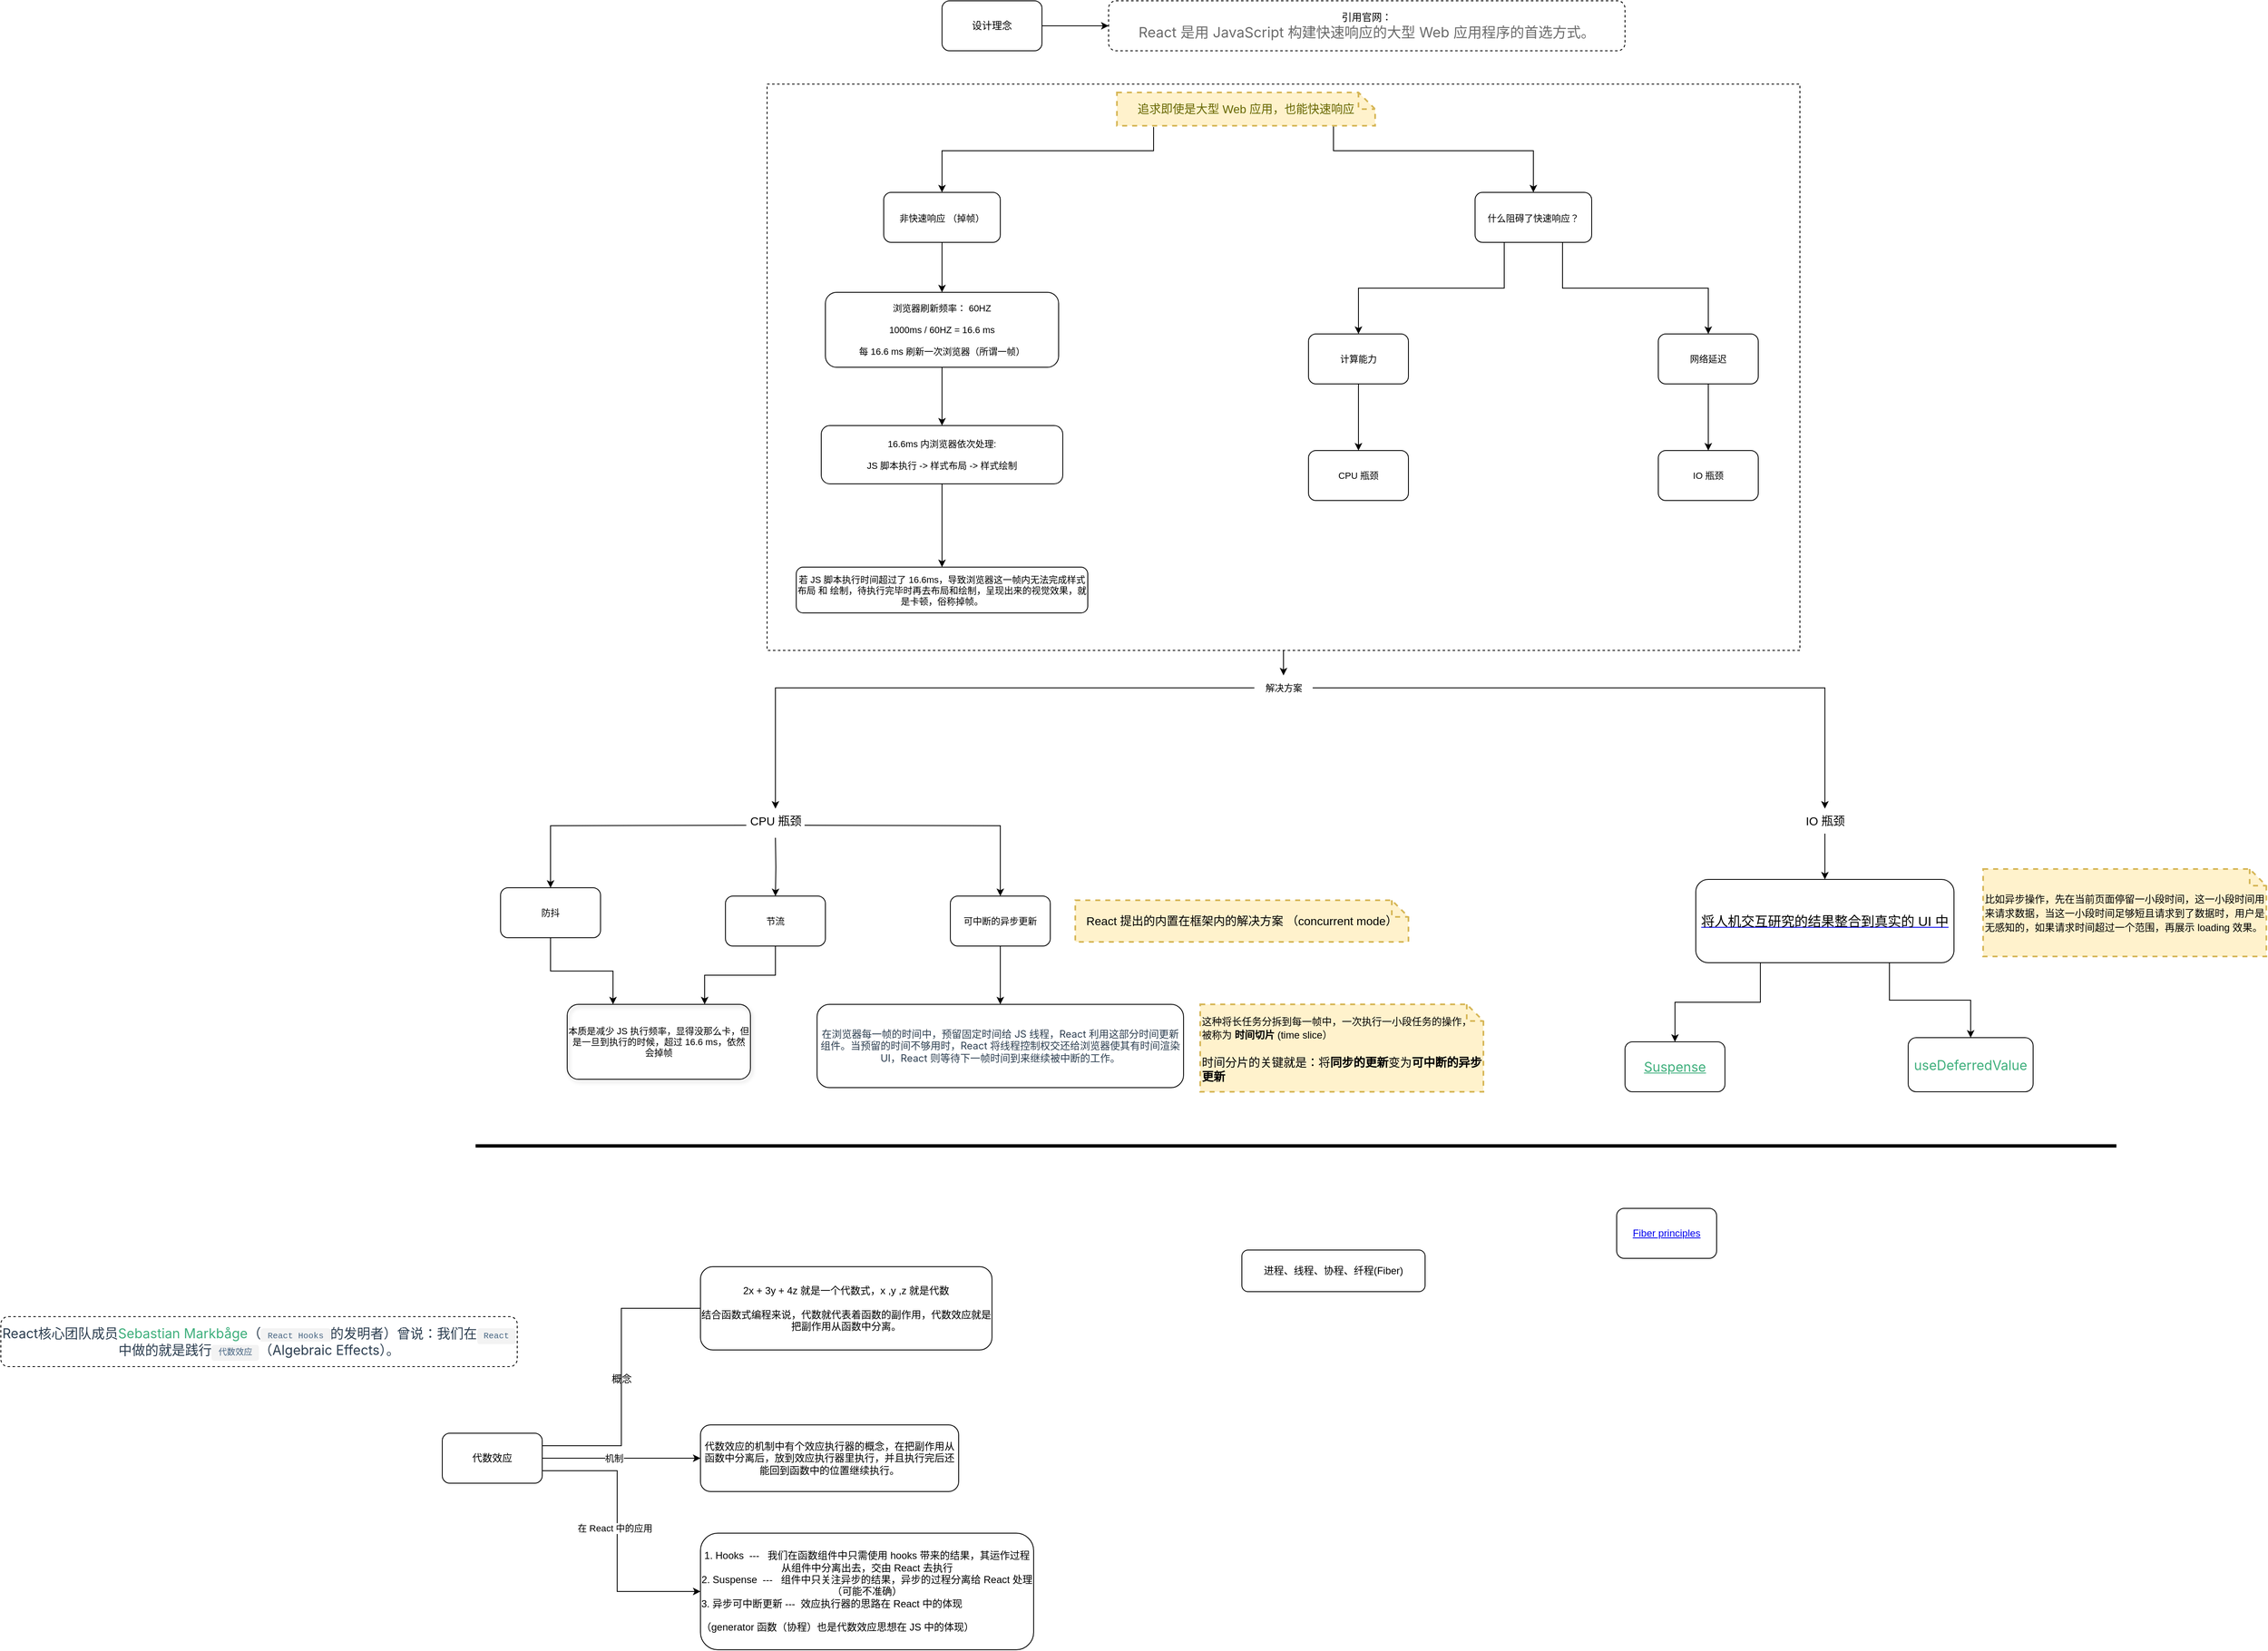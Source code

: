 <mxfile version="20.3.0" type="github">
  <diagram id="8VcVCVTn3-Plq7ZN7-Ow" name="第 1 页">
    <mxGraphModel dx="3716" dy="1114" grid="1" gridSize="10" guides="1" tooltips="1" connect="1" arrows="1" fold="1" page="1" pageScale="1" pageWidth="827" pageHeight="1169" background="none" math="0" shadow="0">
      <root>
        <mxCell id="0" />
        <mxCell id="1" parent="0" />
        <mxCell id="SZFpOPhuuLJHxvcIcTJ8-38" style="edgeStyle=orthogonalEdgeStyle;rounded=0;orthogonalLoop=1;jettySize=auto;html=1;exitX=0.5;exitY=1;exitDx=0;exitDy=0;fontSize=11;" parent="1" source="SZFpOPhuuLJHxvcIcTJ8-37" target="SZFpOPhuuLJHxvcIcTJ8-31" edge="1">
          <mxGeometry relative="1" as="geometry" />
        </mxCell>
        <mxCell id="SZFpOPhuuLJHxvcIcTJ8-37" value="" style="rounded=0;whiteSpace=wrap;html=1;fontSize=11;dashed=1;fillColor=none;" parent="1" vertex="1">
          <mxGeometry x="50" y="200" width="1240" height="680" as="geometry" />
        </mxCell>
        <mxCell id="SZFpOPhuuLJHxvcIcTJ8-3" value="" style="edgeStyle=orthogonalEdgeStyle;rounded=0;orthogonalLoop=1;jettySize=auto;html=1;" parent="1" source="SZFpOPhuuLJHxvcIcTJ8-1" target="SZFpOPhuuLJHxvcIcTJ8-2" edge="1">
          <mxGeometry relative="1" as="geometry" />
        </mxCell>
        <mxCell id="SZFpOPhuuLJHxvcIcTJ8-1" value="设计理念" style="rounded=1;whiteSpace=wrap;html=1;" parent="1" vertex="1">
          <mxGeometry x="260" y="100" width="120" height="60" as="geometry" />
        </mxCell>
        <mxCell id="SZFpOPhuuLJHxvcIcTJ8-2" value="&lt;div style=&quot;&quot;&gt;&lt;span style=&quot;background-color: initial;&quot;&gt;引用官网：&lt;/span&gt;&lt;/div&gt;&lt;div style=&quot;text-align: left;&quot;&gt;&lt;span style=&quot;color: rgb(107, 107, 107); font-family: -apple-system, BlinkMacSystemFont, &amp;quot;Segoe UI&amp;quot;, Roboto, Oxygen, Ubuntu, Cantarell, &amp;quot;Fira Sans&amp;quot;, &amp;quot;Droid Sans&amp;quot;, &amp;quot;Helvetica Neue&amp;quot;, sans-serif; background-color: initial;&quot;&gt;&lt;font style=&quot;font-size: 17px;&quot;&gt;React 是用 JavaScript 构建快速响应的大型 Web 应用程序的首选方式。&lt;/font&gt;&lt;/span&gt;&lt;/div&gt;" style="rounded=1;whiteSpace=wrap;html=1;dashed=1;" parent="1" vertex="1">
          <mxGeometry x="460" y="100" width="620" height="60" as="geometry" />
        </mxCell>
        <mxCell id="SZFpOPhuuLJHxvcIcTJ8-6" style="edgeStyle=orthogonalEdgeStyle;rounded=0;orthogonalLoop=1;jettySize=auto;html=1;entryX=0.5;entryY=0;entryDx=0;entryDy=0;fontSize=11;" parent="1" source="SZFpOPhuuLJHxvcIcTJ8-4" target="SZFpOPhuuLJHxvcIcTJ8-5" edge="1">
          <mxGeometry relative="1" as="geometry">
            <Array as="points">
              <mxPoint x="730" y="280" />
              <mxPoint x="970" y="280" />
            </Array>
          </mxGeometry>
        </mxCell>
        <mxCell id="SZFpOPhuuLJHxvcIcTJ8-25" style="edgeStyle=orthogonalEdgeStyle;rounded=0;orthogonalLoop=1;jettySize=auto;html=1;exitX=0.142;exitY=1.036;exitDx=0;exitDy=0;exitPerimeter=0;fontSize=11;" parent="1" source="SZFpOPhuuLJHxvcIcTJ8-4" target="SZFpOPhuuLJHxvcIcTJ8-17" edge="1">
          <mxGeometry relative="1" as="geometry">
            <Array as="points">
              <mxPoint x="514" y="280" />
              <mxPoint x="260" y="280" />
            </Array>
          </mxGeometry>
        </mxCell>
        <mxCell id="SZFpOPhuuLJHxvcIcTJ8-4" value="追求即使是大型 Web 应用，也能快速响应" style="shape=note;strokeWidth=2;fontSize=14;size=20;whiteSpace=wrap;html=1;fillColor=#fff2cc;strokeColor=#d6b656;fontColor=#666600;dashed=1;" parent="1" vertex="1">
          <mxGeometry x="470" y="210" width="310" height="40" as="geometry" />
        </mxCell>
        <mxCell id="SZFpOPhuuLJHxvcIcTJ8-10" style="edgeStyle=orthogonalEdgeStyle;rounded=0;orthogonalLoop=1;jettySize=auto;html=1;exitX=0.25;exitY=1;exitDx=0;exitDy=0;fontSize=11;" parent="1" source="SZFpOPhuuLJHxvcIcTJ8-5" target="SZFpOPhuuLJHxvcIcTJ8-8" edge="1">
          <mxGeometry relative="1" as="geometry" />
        </mxCell>
        <mxCell id="SZFpOPhuuLJHxvcIcTJ8-11" style="edgeStyle=orthogonalEdgeStyle;rounded=0;orthogonalLoop=1;jettySize=auto;html=1;exitX=0.75;exitY=1;exitDx=0;exitDy=0;entryX=0.5;entryY=0;entryDx=0;entryDy=0;fontSize=11;" parent="1" source="SZFpOPhuuLJHxvcIcTJ8-5" target="SZFpOPhuuLJHxvcIcTJ8-9" edge="1">
          <mxGeometry relative="1" as="geometry" />
        </mxCell>
        <mxCell id="SZFpOPhuuLJHxvcIcTJ8-5" value="&lt;font style=&quot;font-size: 11px;&quot;&gt;什么阻碍了快速响应？&lt;/font&gt;" style="rounded=1;whiteSpace=wrap;html=1;fontSize=17;" parent="1" vertex="1">
          <mxGeometry x="900" y="330" width="140" height="60" as="geometry" />
        </mxCell>
        <mxCell id="SZFpOPhuuLJHxvcIcTJ8-13" value="" style="edgeStyle=orthogonalEdgeStyle;rounded=0;orthogonalLoop=1;jettySize=auto;html=1;fontSize=11;" parent="1" source="SZFpOPhuuLJHxvcIcTJ8-8" target="SZFpOPhuuLJHxvcIcTJ8-12" edge="1">
          <mxGeometry relative="1" as="geometry" />
        </mxCell>
        <mxCell id="SZFpOPhuuLJHxvcIcTJ8-8" value="计算能力" style="rounded=1;whiteSpace=wrap;html=1;fontSize=11;" parent="1" vertex="1">
          <mxGeometry x="700" y="500" width="120" height="60" as="geometry" />
        </mxCell>
        <mxCell id="SZFpOPhuuLJHxvcIcTJ8-15" value="" style="edgeStyle=orthogonalEdgeStyle;rounded=0;orthogonalLoop=1;jettySize=auto;html=1;fontSize=11;" parent="1" source="SZFpOPhuuLJHxvcIcTJ8-9" target="SZFpOPhuuLJHxvcIcTJ8-14" edge="1">
          <mxGeometry relative="1" as="geometry" />
        </mxCell>
        <mxCell id="SZFpOPhuuLJHxvcIcTJ8-9" value="网络延迟" style="rounded=1;whiteSpace=wrap;html=1;fontSize=11;" parent="1" vertex="1">
          <mxGeometry x="1120" y="500" width="120" height="60" as="geometry" />
        </mxCell>
        <mxCell id="SZFpOPhuuLJHxvcIcTJ8-12" value="CPU 瓶颈" style="whiteSpace=wrap;html=1;fontSize=11;rounded=1;" parent="1" vertex="1">
          <mxGeometry x="700" y="640" width="120" height="60" as="geometry" />
        </mxCell>
        <mxCell id="SZFpOPhuuLJHxvcIcTJ8-14" value="IO 瓶颈" style="whiteSpace=wrap;html=1;fontSize=11;rounded=1;" parent="1" vertex="1">
          <mxGeometry x="1120" y="640" width="120" height="60" as="geometry" />
        </mxCell>
        <mxCell id="SZFpOPhuuLJHxvcIcTJ8-19" style="edgeStyle=orthogonalEdgeStyle;rounded=0;orthogonalLoop=1;jettySize=auto;html=1;exitX=0.5;exitY=1;exitDx=0;exitDy=0;entryX=0.5;entryY=0;entryDx=0;entryDy=0;fontSize=11;" parent="1" source="SZFpOPhuuLJHxvcIcTJ8-17" target="SZFpOPhuuLJHxvcIcTJ8-18" edge="1">
          <mxGeometry relative="1" as="geometry" />
        </mxCell>
        <mxCell id="SZFpOPhuuLJHxvcIcTJ8-17" value="&lt;span style=&quot;font-size: 11px;&quot;&gt;非快速响应 （掉帧）&lt;/span&gt;" style="rounded=1;whiteSpace=wrap;html=1;fontSize=17;" parent="1" vertex="1">
          <mxGeometry x="190" y="330" width="140" height="60" as="geometry" />
        </mxCell>
        <mxCell id="SZFpOPhuuLJHxvcIcTJ8-21" style="edgeStyle=orthogonalEdgeStyle;rounded=0;orthogonalLoop=1;jettySize=auto;html=1;exitX=0.5;exitY=1;exitDx=0;exitDy=0;entryX=0.5;entryY=0;entryDx=0;entryDy=0;fontSize=11;" parent="1" source="SZFpOPhuuLJHxvcIcTJ8-18" target="SZFpOPhuuLJHxvcIcTJ8-20" edge="1">
          <mxGeometry relative="1" as="geometry" />
        </mxCell>
        <mxCell id="SZFpOPhuuLJHxvcIcTJ8-18" value="浏览器刷新频率： 60HZ&lt;br&gt;&lt;br&gt;1000ms / 60HZ = 16.6 ms&lt;br&gt;&lt;br&gt;每 16.6 ms 刷新一次浏览器（所谓一帧）" style="rounded=1;whiteSpace=wrap;html=1;fontSize=11;" parent="1" vertex="1">
          <mxGeometry x="120" y="450" width="280" height="90" as="geometry" />
        </mxCell>
        <mxCell id="SZFpOPhuuLJHxvcIcTJ8-23" value="" style="edgeStyle=orthogonalEdgeStyle;rounded=0;orthogonalLoop=1;jettySize=auto;html=1;fontSize=11;" parent="1" source="SZFpOPhuuLJHxvcIcTJ8-20" target="SZFpOPhuuLJHxvcIcTJ8-22" edge="1">
          <mxGeometry relative="1" as="geometry" />
        </mxCell>
        <mxCell id="SZFpOPhuuLJHxvcIcTJ8-20" value="16.6ms 内浏览器依次处理:&lt;br&gt;&lt;br&gt;JS 脚本执行 -&amp;gt; 样式布局 -&amp;gt; 样式绘制&lt;br&gt;" style="rounded=1;whiteSpace=wrap;html=1;fontSize=11;" parent="1" vertex="1">
          <mxGeometry x="115" y="610" width="290" height="70" as="geometry" />
        </mxCell>
        <mxCell id="SZFpOPhuuLJHxvcIcTJ8-22" value="若 JS 脚本执行时间超过了 16.6ms，导致浏览器这一帧内无法完成样式布局 和 绘制，待执行完毕时再去布局和绘制，呈现出来的视觉效果，就是卡顿，俗称掉帧。" style="rounded=1;whiteSpace=wrap;html=1;fontSize=11;" parent="1" vertex="1">
          <mxGeometry x="85" y="780" width="350" height="55" as="geometry" />
        </mxCell>
        <mxCell id="SZFpOPhuuLJHxvcIcTJ8-40" style="edgeStyle=orthogonalEdgeStyle;rounded=0;orthogonalLoop=1;jettySize=auto;html=1;entryX=0.25;entryY=0;entryDx=0;entryDy=0;fontSize=11;" parent="1" source="SZFpOPhuuLJHxvcIcTJ8-24" target="SZFpOPhuuLJHxvcIcTJ8-39" edge="1">
          <mxGeometry relative="1" as="geometry" />
        </mxCell>
        <mxCell id="SZFpOPhuuLJHxvcIcTJ8-24" value="防抖" style="rounded=1;whiteSpace=wrap;html=1;fontSize=11;" parent="1" vertex="1">
          <mxGeometry x="-270" y="1165" width="120" height="60" as="geometry" />
        </mxCell>
        <mxCell id="SZFpOPhuuLJHxvcIcTJ8-34" style="edgeStyle=orthogonalEdgeStyle;rounded=0;orthogonalLoop=1;jettySize=auto;html=1;entryX=0.5;entryY=0;entryDx=0;entryDy=0;fontSize=11;" parent="1" target="SZFpOPhuuLJHxvcIcTJ8-24" edge="1">
          <mxGeometry relative="1" as="geometry">
            <mxPoint x="25" y="1090" as="sourcePoint" />
          </mxGeometry>
        </mxCell>
        <mxCell id="SZFpOPhuuLJHxvcIcTJ8-35" style="edgeStyle=orthogonalEdgeStyle;rounded=0;orthogonalLoop=1;jettySize=auto;html=1;fontSize=11;" parent="1" target="SZFpOPhuuLJHxvcIcTJ8-32" edge="1">
          <mxGeometry relative="1" as="geometry">
            <mxPoint x="60" y="1105" as="sourcePoint" />
          </mxGeometry>
        </mxCell>
        <mxCell id="SZFpOPhuuLJHxvcIcTJ8-36" style="edgeStyle=orthogonalEdgeStyle;rounded=0;orthogonalLoop=1;jettySize=auto;html=1;entryX=0.5;entryY=0;entryDx=0;entryDy=0;fontSize=11;" parent="1" target="SZFpOPhuuLJHxvcIcTJ8-33" edge="1">
          <mxGeometry relative="1" as="geometry">
            <mxPoint x="95" y="1090" as="sourcePoint" />
          </mxGeometry>
        </mxCell>
        <mxCell id="SZFpOPhuuLJHxvcIcTJ8-53" style="edgeStyle=orthogonalEdgeStyle;rounded=0;orthogonalLoop=1;jettySize=auto;html=1;fontFamily=Helvetica;fontSize=14;fontColor=#000000;" parent="1" source="SZFpOPhuuLJHxvcIcTJ8-31" target="SZFpOPhuuLJHxvcIcTJ8-52" edge="1">
          <mxGeometry relative="1" as="geometry" />
        </mxCell>
        <mxCell id="SZFpOPhuuLJHxvcIcTJ8-55" style="edgeStyle=orthogonalEdgeStyle;rounded=0;orthogonalLoop=1;jettySize=auto;html=1;fontFamily=Helvetica;fontSize=14;fontColor=#000000;" parent="1" source="SZFpOPhuuLJHxvcIcTJ8-31" target="SZFpOPhuuLJHxvcIcTJ8-54" edge="1">
          <mxGeometry relative="1" as="geometry" />
        </mxCell>
        <mxCell id="SZFpOPhuuLJHxvcIcTJ8-31" value="解决方案" style="text;html=1;align=center;verticalAlign=middle;resizable=0;points=[];autosize=1;strokeColor=none;fillColor=none;fontSize=11;" parent="1" vertex="1">
          <mxGeometry x="635" y="910" width="70" height="30" as="geometry" />
        </mxCell>
        <mxCell id="SZFpOPhuuLJHxvcIcTJ8-41" style="edgeStyle=orthogonalEdgeStyle;rounded=0;orthogonalLoop=1;jettySize=auto;html=1;exitX=0.5;exitY=1;exitDx=0;exitDy=0;entryX=0.75;entryY=0;entryDx=0;entryDy=0;fontSize=11;" parent="1" source="SZFpOPhuuLJHxvcIcTJ8-32" target="SZFpOPhuuLJHxvcIcTJ8-39" edge="1">
          <mxGeometry relative="1" as="geometry" />
        </mxCell>
        <mxCell id="SZFpOPhuuLJHxvcIcTJ8-32" value="节流" style="rounded=1;whiteSpace=wrap;html=1;fontSize=11;" parent="1" vertex="1">
          <mxGeometry y="1175" width="120" height="60" as="geometry" />
        </mxCell>
        <mxCell id="SZFpOPhuuLJHxvcIcTJ8-44" value="" style="edgeStyle=orthogonalEdgeStyle;rounded=0;orthogonalLoop=1;jettySize=auto;html=1;fontSize=11;" parent="1" source="SZFpOPhuuLJHxvcIcTJ8-33" target="SZFpOPhuuLJHxvcIcTJ8-43" edge="1">
          <mxGeometry relative="1" as="geometry" />
        </mxCell>
        <mxCell id="SZFpOPhuuLJHxvcIcTJ8-33" value="可中断的异步更新" style="rounded=1;whiteSpace=wrap;html=1;fontSize=11;" parent="1" vertex="1">
          <mxGeometry x="270" y="1175" width="120" height="60" as="geometry" />
        </mxCell>
        <mxCell id="SZFpOPhuuLJHxvcIcTJ8-39" value="本质是减少 JS 执行频率，显得没那么卡，但是一旦到执行的时候，超过 16.6 ms，依然会掉帧" style="rounded=1;whiteSpace=wrap;html=1;shadow=1;fontSize=11;fillColor=none;" parent="1" vertex="1">
          <mxGeometry x="-190" y="1305" width="220" height="90" as="geometry" />
        </mxCell>
        <mxCell id="SZFpOPhuuLJHxvcIcTJ8-43" value="&lt;font style=&quot;font-size: 12px;&quot;&gt;&lt;span style=&quot;color: rgb(44, 62, 80); font-family: -apple-system, BlinkMacSystemFont, &amp;quot;Segoe UI&amp;quot;, Roboto, Oxygen, Ubuntu, Cantarell, &amp;quot;Fira Sans&amp;quot;, &amp;quot;Droid Sans&amp;quot;, &amp;quot;Helvetica Neue&amp;quot;, sans-serif; text-align: start; background-color: rgb(255, 255, 255);&quot;&gt;在浏览器每一帧的时间中，预留固定时间给 JS 线程，React&amp;nbsp;&lt;/span&gt;&lt;span style=&quot;color: rgb(44, 62, 80); font-family: -apple-system, BlinkMacSystemFont, &amp;quot;Segoe UI&amp;quot;, Roboto, Oxygen, Ubuntu, Cantarell, &amp;quot;Fira Sans&amp;quot;, &amp;quot;Droid Sans&amp;quot;, &amp;quot;Helvetica Neue&amp;quot;, sans-serif; text-align: start; background-color: rgb(255, 255, 255);&quot;&gt;利用这部分时间更新组件。&lt;/span&gt;&lt;/font&gt;&lt;font style=&quot;font-size: 12px;&quot;&gt;&lt;span style=&quot;color: rgb(44, 62, 80); font-family: -apple-system, BlinkMacSystemFont, &amp;quot;Segoe UI&amp;quot;, Roboto, Oxygen, Ubuntu, Cantarell, &amp;quot;Fira Sans&amp;quot;, &amp;quot;Droid Sans&amp;quot;, &amp;quot;Helvetica Neue&amp;quot;, sans-serif; text-align: start; background-color: rgb(255, 255, 255);&quot;&gt;当预留的时间不够用时，React&amp;nbsp;&lt;/span&gt;&lt;span style=&quot;color: rgb(44, 62, 80); font-family: -apple-system, BlinkMacSystemFont, &amp;quot;Segoe UI&amp;quot;, Roboto, Oxygen, Ubuntu, Cantarell, &amp;quot;Fira Sans&amp;quot;, &amp;quot;Droid Sans&amp;quot;, &amp;quot;Helvetica Neue&amp;quot;, sans-serif; text-align: start; background-color: rgb(255, 255, 255);&quot;&gt;将线程控制权交还给浏览器使其有时间渲染UI，React&amp;nbsp;&lt;/span&gt;&lt;span style=&quot;color: rgb(44, 62, 80); font-family: -apple-system, BlinkMacSystemFont, &amp;quot;Segoe UI&amp;quot;, Roboto, Oxygen, Ubuntu, Cantarell, &amp;quot;Fira Sans&amp;quot;, &amp;quot;Droid Sans&amp;quot;, &amp;quot;Helvetica Neue&amp;quot;, sans-serif; text-align: start; background-color: rgb(255, 255, 255);&quot;&gt;则等待下一帧时间到来继续被中断的工作。&lt;/span&gt;&lt;/font&gt;" style="whiteSpace=wrap;html=1;fontSize=11;rounded=1;" parent="1" vertex="1">
          <mxGeometry x="110" y="1305" width="440" height="100" as="geometry" />
        </mxCell>
        <mxCell id="SZFpOPhuuLJHxvcIcTJ8-49" value="&lt;span style=&quot;color: rgb(0, 0, 0);&quot;&gt;&lt;font style=&quot;font-size: 14px;&quot;&gt;React 提出的内置在框架内的解决方案&amp;nbsp;&lt;/font&gt;&lt;/span&gt;&lt;span style=&quot;color: rgb(0, 0, 0);&quot;&gt;&lt;font style=&quot;font-size: 14px;&quot;&gt;（concurrent mode）&lt;/font&gt;&lt;/span&gt;" style="shape=note;strokeWidth=2;fontSize=14;size=20;whiteSpace=wrap;html=1;fillColor=#fff2cc;strokeColor=#d6b656;fontColor=#666600;dashed=1;" parent="1" vertex="1">
          <mxGeometry x="420" y="1180" width="400" height="50" as="geometry" />
        </mxCell>
        <mxCell id="SZFpOPhuuLJHxvcIcTJ8-50" value="&lt;span style=&quot;color: rgb(0, 0, 0); font-size: 12px;&quot;&gt;这种将长任务分拆到每一帧中，&lt;/span&gt;&lt;span style=&quot;color: rgb(0, 0, 0); font-size: 12px;&quot;&gt;一次&lt;/span&gt;&lt;span style=&quot;color: rgb(0, 0, 0); font-size: 12px;&quot;&gt;执行一小段任务的操作，&lt;br&gt;被称为&amp;nbsp;&lt;b&gt;时间切片&lt;/b&gt;&amp;nbsp;(&lt;/span&gt;&lt;span style=&quot;color: rgb(0, 0, 0); font-size: 12px;&quot;&gt;time slice）&lt;br&gt;&lt;br&gt;&lt;/span&gt;&lt;font style=&quot;font-size: 14px;&quot; color=&quot;#000000&quot;&gt;&lt;span style=&quot;font-family: -apple-system, BlinkMacSystemFont, &amp;quot;Segoe UI&amp;quot;, Roboto, Oxygen, Ubuntu, Cantarell, &amp;quot;Fira Sans&amp;quot;, &amp;quot;Droid Sans&amp;quot;, &amp;quot;Helvetica Neue&amp;quot;, sans-serif;&quot;&gt;时间分片的关键就是：将&lt;/span&gt;&lt;span style=&quot;font-weight: 600; font-family: -apple-system, BlinkMacSystemFont, &amp;quot;Segoe UI&amp;quot;, Roboto, Oxygen, Ubuntu, Cantarell, &amp;quot;Fira Sans&amp;quot;, &amp;quot;Droid Sans&amp;quot;, &amp;quot;Helvetica Neue&amp;quot;, sans-serif;&quot;&gt;同步的更新&lt;/span&gt;&lt;span style=&quot;font-family: -apple-system, BlinkMacSystemFont, &amp;quot;Segoe UI&amp;quot;, Roboto, Oxygen, Ubuntu, Cantarell, &amp;quot;Fira Sans&amp;quot;, &amp;quot;Droid Sans&amp;quot;, &amp;quot;Helvetica Neue&amp;quot;, sans-serif;&quot;&gt;变为&lt;/span&gt;&lt;span style=&quot;font-weight: 600; font-family: -apple-system, BlinkMacSystemFont, &amp;quot;Segoe UI&amp;quot;, Roboto, Oxygen, Ubuntu, Cantarell, &amp;quot;Fira Sans&amp;quot;, &amp;quot;Droid Sans&amp;quot;, &amp;quot;Helvetica Neue&amp;quot;, sans-serif;&quot;&gt;可中断的异步更新&lt;/span&gt;&lt;/font&gt;&lt;span style=&quot;color: rgb(0, 0, 0); font-size: 12px;&quot;&gt;&lt;br&gt;&lt;/span&gt;" style="shape=note;strokeWidth=2;fontSize=14;size=20;whiteSpace=wrap;html=1;fillColor=#fff2cc;strokeColor=#d6b656;fontColor=#666600;dashed=1;align=left;" parent="1" vertex="1">
          <mxGeometry x="570" y="1305" width="340" height="105" as="geometry" />
        </mxCell>
        <mxCell id="SZFpOPhuuLJHxvcIcTJ8-52" value="CPU 瓶颈" style="text;html=1;align=center;verticalAlign=middle;resizable=0;points=[];autosize=1;strokeColor=none;fillColor=none;fontSize=14;fontFamily=Helvetica;fontColor=#000000;" parent="1" vertex="1">
          <mxGeometry x="20" y="1070" width="80" height="30" as="geometry" />
        </mxCell>
        <mxCell id="sqf4cxIHvL5PkyzE129T-2" value="" style="edgeStyle=orthogonalEdgeStyle;rounded=0;orthogonalLoop=1;jettySize=auto;html=1;fontFamily=Helvetica;fontColor=#000000;" parent="1" source="SZFpOPhuuLJHxvcIcTJ8-54" target="sqf4cxIHvL5PkyzE129T-1" edge="1">
          <mxGeometry relative="1" as="geometry" />
        </mxCell>
        <mxCell id="SZFpOPhuuLJHxvcIcTJ8-54" value="IO 瓶颈" style="text;html=1;align=center;verticalAlign=middle;resizable=0;points=[];autosize=1;strokeColor=none;fillColor=none;fontSize=14;fontFamily=Helvetica;fontColor=#000000;" parent="1" vertex="1">
          <mxGeometry x="1285" y="1070" width="70" height="30" as="geometry" />
        </mxCell>
        <mxCell id="sqf4cxIHvL5PkyzE129T-7" style="edgeStyle=orthogonalEdgeStyle;rounded=0;orthogonalLoop=1;jettySize=auto;html=1;exitX=0.75;exitY=1;exitDx=0;exitDy=0;entryX=0.5;entryY=0;entryDx=0;entryDy=0;fontFamily=Helvetica;fontColor=#000000;" parent="1" source="sqf4cxIHvL5PkyzE129T-1" target="sqf4cxIHvL5PkyzE129T-6" edge="1">
          <mxGeometry relative="1" as="geometry" />
        </mxCell>
        <mxCell id="sqf4cxIHvL5PkyzE129T-8" style="edgeStyle=orthogonalEdgeStyle;rounded=0;orthogonalLoop=1;jettySize=auto;html=1;exitX=0.25;exitY=1;exitDx=0;exitDy=0;entryX=0.5;entryY=0;entryDx=0;entryDy=0;fontFamily=Helvetica;fontColor=#000000;" parent="1" source="sqf4cxIHvL5PkyzE129T-1" target="sqf4cxIHvL5PkyzE129T-3" edge="1">
          <mxGeometry relative="1" as="geometry" />
        </mxCell>
        <mxCell id="sqf4cxIHvL5PkyzE129T-1" value="&lt;a style=&quot;font-size: 16px; text-align: start; background-color: rgb(255, 255, 255);&quot; rel=&quot;noopener noreferrer&quot; target=&quot;_blank&quot; href=&quot;https://zh-hans.reactjs.org/docs/concurrent-mode-intro.html#putting-research-into-production&quot;&gt;&lt;font style=&quot;&quot; color=&quot;#000000&quot;&gt;将人机交互研究的结果整合到真实的 UI 中&lt;/font&gt;&lt;/a&gt;" style="rounded=1;whiteSpace=wrap;html=1;" parent="1" vertex="1">
          <mxGeometry x="1165" y="1155" width="310" height="100" as="geometry" />
        </mxCell>
        <mxCell id="sqf4cxIHvL5PkyzE129T-3" value="&lt;a style=&quot;color: rgb(62, 175, 124); font-family: -apple-system, BlinkMacSystemFont, &amp;quot;Segoe UI&amp;quot;, Roboto, Oxygen, Ubuntu, Cantarell, &amp;quot;Fira Sans&amp;quot;, &amp;quot;Droid Sans&amp;quot;, &amp;quot;Helvetica Neue&amp;quot;, sans-serif; font-size: 16px; text-align: start; background-color: rgb(255, 255, 255);&quot; rel=&quot;noopener noreferrer&quot; target=&quot;_blank&quot; href=&quot;https://zh-hans.reactjs.org/docs/concurrent-mode-suspense.html&quot;&gt;Suspense&lt;/a&gt;" style="whiteSpace=wrap;html=1;rounded=1;" parent="1" vertex="1">
          <mxGeometry x="1080" y="1350" width="120" height="60" as="geometry" />
        </mxCell>
        <mxCell id="sqf4cxIHvL5PkyzE129T-6" value="&lt;a style=&quot;text-decoration-line: none; color: rgb(62, 175, 124); font-family: -apple-system, BlinkMacSystemFont, &amp;quot;Segoe UI&amp;quot;, Roboto, Oxygen, Ubuntu, Cantarell, &amp;quot;Fira Sans&amp;quot;, &amp;quot;Droid Sans&amp;quot;, &amp;quot;Helvetica Neue&amp;quot;, sans-serif; font-size: 16px; text-align: start; background-color: rgb(255, 255, 255);&quot; rel=&quot;noopener noreferrer&quot; target=&quot;_blank&quot; href=&quot;https://zh-hans.reactjs.org/docs/concurrent-mode-reference.html#usedeferredvalue&quot;&gt;useDeferredValue&lt;/a&gt;" style="whiteSpace=wrap;html=1;rounded=1;" parent="1" vertex="1">
          <mxGeometry x="1420" y="1345" width="150" height="65" as="geometry" />
        </mxCell>
        <mxCell id="sqf4cxIHvL5PkyzE129T-9" value="&lt;span style=&quot;color: rgb(0, 0, 0); font-size: 12px;&quot;&gt;比如异步操作，先在当前页面停留一小段时间，这一小段时间用来请求数据，当这一小段时间足够短且请求到了数据时，用户是无感知的，如果请求时间超过一个范围，再展示 loading 效果。&lt;br&gt;&lt;/span&gt;" style="shape=note;strokeWidth=2;fontSize=14;size=20;whiteSpace=wrap;html=1;fillColor=#fff2cc;strokeColor=#d6b656;fontColor=#666600;dashed=1;align=left;" parent="1" vertex="1">
          <mxGeometry x="1510" y="1142.5" width="340" height="105" as="geometry" />
        </mxCell>
        <mxCell id="sqf4cxIHvL5PkyzE129T-10" value="" style="line;strokeWidth=4;html=1;perimeter=backbonePerimeter;points=[];outlineConnect=0;fontFamily=Helvetica;fontColor=#000000;" parent="1" vertex="1">
          <mxGeometry x="-300" y="1470" width="1970" height="10" as="geometry" />
        </mxCell>
        <mxCell id="sqf4cxIHvL5PkyzE129T-11" value="&lt;a href=&quot;https://github.com/acdlite/react-fiber-architecture&quot;&gt;Fiber principles&lt;/a&gt;" style="rounded=1;whiteSpace=wrap;html=1;fontFamily=Helvetica;fontColor=#000000;" parent="1" vertex="1">
          <mxGeometry x="1070" y="1550" width="120" height="60" as="geometry" />
        </mxCell>
        <mxCell id="sqf4cxIHvL5PkyzE129T-12" value="进程、线程、协程、纤程(Fiber)" style="rounded=1;whiteSpace=wrap;html=1;fontFamily=Helvetica;fontColor=#000000;" parent="1" vertex="1">
          <mxGeometry x="620" y="1600" width="220" height="50" as="geometry" />
        </mxCell>
        <mxCell id="rAVssYwhxe-QdQCy7uud-9" style="edgeStyle=orthogonalEdgeStyle;rounded=0;orthogonalLoop=1;jettySize=auto;html=1;exitX=1;exitY=0.5;exitDx=0;exitDy=0;entryX=0;entryY=0.5;entryDx=0;entryDy=0;" edge="1" parent="1" source="rAVssYwhxe-QdQCy7uud-2" target="rAVssYwhxe-QdQCy7uud-6">
          <mxGeometry relative="1" as="geometry" />
        </mxCell>
        <mxCell id="rAVssYwhxe-QdQCy7uud-10" value="机制" style="edgeLabel;html=1;align=center;verticalAlign=middle;resizable=0;points=[];" vertex="1" connectable="0" parent="rAVssYwhxe-QdQCy7uud-9">
          <mxGeometry x="-0.101" relative="1" as="geometry">
            <mxPoint as="offset" />
          </mxGeometry>
        </mxCell>
        <mxCell id="rAVssYwhxe-QdQCy7uud-12" style="edgeStyle=orthogonalEdgeStyle;rounded=0;orthogonalLoop=1;jettySize=auto;html=1;exitX=1;exitY=0.75;exitDx=0;exitDy=0;entryX=0;entryY=0.5;entryDx=0;entryDy=0;" edge="1" parent="1" source="rAVssYwhxe-QdQCy7uud-2" target="rAVssYwhxe-QdQCy7uud-11">
          <mxGeometry relative="1" as="geometry">
            <Array as="points">
              <mxPoint x="-130" y="1865" />
              <mxPoint x="-130" y="2010" />
            </Array>
          </mxGeometry>
        </mxCell>
        <mxCell id="rAVssYwhxe-QdQCy7uud-13" value="在 React 中的应用" style="edgeLabel;html=1;align=center;verticalAlign=middle;resizable=0;points=[];" vertex="1" connectable="0" parent="rAVssYwhxe-QdQCy7uud-12">
          <mxGeometry x="-0.165" y="-3" relative="1" as="geometry">
            <mxPoint y="19" as="offset" />
          </mxGeometry>
        </mxCell>
        <mxCell id="rAVssYwhxe-QdQCy7uud-2" value="代数效应" style="rounded=1;whiteSpace=wrap;html=1;" vertex="1" parent="1">
          <mxGeometry x="-340" y="1820" width="120" height="60" as="geometry" />
        </mxCell>
        <mxCell id="rAVssYwhxe-QdQCy7uud-4" value="2x + 3y + 4z 就是一个代数式，x ,y ,z 就是代数&lt;br&gt;&lt;br&gt;结合函数式编程来说，代数就代表着函数的副作用，代数效应就是把副作用从函数中分离。" style="rounded=1;whiteSpace=wrap;html=1;" vertex="1" parent="1">
          <mxGeometry x="-30" y="1620" width="350" height="100" as="geometry" />
        </mxCell>
        <mxCell id="rAVssYwhxe-QdQCy7uud-6" value="代数效应的机制中有个效应执行器的概念，在把副作用从函数中分离后，放到效应执行器里执行，并且执行完后还能回到函数中的位置继续执行。" style="rounded=1;whiteSpace=wrap;html=1;" vertex="1" parent="1">
          <mxGeometry x="-30" y="1810" width="310" height="80" as="geometry" />
        </mxCell>
        <mxCell id="rAVssYwhxe-QdQCy7uud-7" value="概念" style="text;html=1;align=center;verticalAlign=middle;resizable=0;points=[];autosize=1;strokeColor=none;fillColor=none;" vertex="1" parent="1">
          <mxGeometry x="-150" y="1740" width="50" height="30" as="geometry" />
        </mxCell>
        <mxCell id="rAVssYwhxe-QdQCy7uud-8" value="" style="edgeStyle=orthogonalEdgeStyle;rounded=0;orthogonalLoop=1;jettySize=auto;html=1;exitX=1;exitY=0.25;exitDx=0;exitDy=0;entryX=0;entryY=0.5;entryDx=0;entryDy=0;endArrow=none;" edge="1" parent="1" source="rAVssYwhxe-QdQCy7uud-2" target="rAVssYwhxe-QdQCy7uud-4">
          <mxGeometry relative="1" as="geometry">
            <mxPoint x="-220" y="1835" as="sourcePoint" />
            <mxPoint x="-20" y="1700" as="targetPoint" />
          </mxGeometry>
        </mxCell>
        <mxCell id="rAVssYwhxe-QdQCy7uud-11" value="1. Hooks&amp;nbsp; ---&amp;nbsp; &amp;nbsp;我们在函数组件中只需使用 hooks 带来的结果，其运作过程从组件中分离出去，交由 React 去执行&lt;br&gt;2. Suspense&amp;nbsp; ---&amp;nbsp; &amp;nbsp;组件中只关注异步的结果，异步的过程分离给 React 处理 （可能不准确）&lt;br&gt;&lt;div style=&quot;text-align: left;&quot;&gt;&lt;span style=&quot;background-color: initial;&quot;&gt;3. 异步可中断更新 ---&amp;nbsp; 效应执行器的思路在 React 中的体现&lt;br&gt;&lt;br&gt;（generator 函数（协程）也是代数效应思想在 JS 中的体现）&lt;/span&gt;&lt;/div&gt;" style="rounded=1;whiteSpace=wrap;html=1;" vertex="1" parent="1">
          <mxGeometry x="-30" y="1940" width="400" height="140" as="geometry" />
        </mxCell>
        <mxCell id="rAVssYwhxe-QdQCy7uud-14" value="&lt;div style=&quot;&quot;&gt;&lt;span style=&quot;color: rgb(44, 62, 80); font-family: -apple-system, BlinkMacSystemFont, &amp;quot;Segoe UI&amp;quot;, Roboto, Oxygen, Ubuntu, Cantarell, &amp;quot;Fira Sans&amp;quot;, &amp;quot;Droid Sans&amp;quot;, &amp;quot;Helvetica Neue&amp;quot;, sans-serif; font-size: 16px; text-align: start; background-color: rgb(255, 255, 255);&quot;&gt;React核心团队成员&lt;/span&gt;&lt;a style=&quot;text-decoration-line: none; color: rgb(62, 175, 124); font-family: -apple-system, BlinkMacSystemFont, &amp;quot;Segoe UI&amp;quot;, Roboto, Oxygen, Ubuntu, Cantarell, &amp;quot;Fira Sans&amp;quot;, &amp;quot;Droid Sans&amp;quot;, &amp;quot;Helvetica Neue&amp;quot;, sans-serif; font-size: 16px; text-align: start; background-color: rgb(255, 255, 255);&quot; rel=&quot;noopener noreferrer&quot; target=&quot;_blank&quot; href=&quot;https://github.com/sebmarkbage/&quot;&gt;Sebastian Markbåge&lt;span style=&quot;position: absolute; width: 1px; height: 1px; padding: 0px; margin: -1px; overflow: hidden; clip: rect(0px, 0px, 0px, 0px); border-width: 0px;&quot; class=&quot;sr-only&quot;&gt;(opens new window)&lt;/span&gt;&lt;/a&gt;&lt;span style=&quot;color: rgb(44, 62, 80); font-family: -apple-system, BlinkMacSystemFont, &amp;quot;Segoe UI&amp;quot;, Roboto, Oxygen, Ubuntu, Cantarell, &amp;quot;Fira Sans&amp;quot;, &amp;quot;Droid Sans&amp;quot;, &amp;quot;Helvetica Neue&amp;quot;, sans-serif; font-size: 16px; text-align: start; background-color: rgb(255, 255, 255);&quot;&gt;（&lt;/span&gt;&lt;code style=&quot;font-family: source-code-pro, Menlo, Monaco, Consolas, &amp;quot;Courier New&amp;quot;, monospace; color: rgb(71, 101, 130); padding: 0.25rem 0.5rem; margin: 0px; font-size: 0.85em; background-color: rgba(27, 31, 35, 0.05); border-radius: 3px; text-align: start;&quot;&gt;React Hooks&lt;/code&gt;&lt;span style=&quot;color: rgb(44, 62, 80); font-family: -apple-system, BlinkMacSystemFont, &amp;quot;Segoe UI&amp;quot;, Roboto, Oxygen, Ubuntu, Cantarell, &amp;quot;Fira Sans&amp;quot;, &amp;quot;Droid Sans&amp;quot;, &amp;quot;Helvetica Neue&amp;quot;, sans-serif; font-size: 16px; text-align: start; background-color: rgb(255, 255, 255);&quot;&gt;的发明者）曾说：我们在&lt;/span&gt;&lt;code style=&quot;font-family: source-code-pro, Menlo, Monaco, Consolas, &amp;quot;Courier New&amp;quot;, monospace; color: rgb(71, 101, 130); padding: 0.25rem 0.5rem; margin: 0px; font-size: 0.85em; background-color: rgba(27, 31, 35, 0.05); border-radius: 3px; text-align: start;&quot;&gt;React&lt;/code&gt;&lt;span style=&quot;color: rgb(44, 62, 80); font-family: -apple-system, BlinkMacSystemFont, &amp;quot;Segoe UI&amp;quot;, Roboto, Oxygen, Ubuntu, Cantarell, &amp;quot;Fira Sans&amp;quot;, &amp;quot;Droid Sans&amp;quot;, &amp;quot;Helvetica Neue&amp;quot;, sans-serif; font-size: 16px; text-align: start; background-color: rgb(255, 255, 255);&quot;&gt;中做的就是践行&lt;/span&gt;&lt;code style=&quot;font-family: source-code-pro, Menlo, Monaco, Consolas, &amp;quot;Courier New&amp;quot;, monospace; color: rgb(71, 101, 130); padding: 0.25rem 0.5rem; margin: 0px; font-size: 0.85em; background-color: rgba(27, 31, 35, 0.05); border-radius: 3px; text-align: start;&quot;&gt;代数效应&lt;/code&gt;&lt;span style=&quot;color: rgb(44, 62, 80); font-family: -apple-system, BlinkMacSystemFont, &amp;quot;Segoe UI&amp;quot;, Roboto, Oxygen, Ubuntu, Cantarell, &amp;quot;Fira Sans&amp;quot;, &amp;quot;Droid Sans&amp;quot;, &amp;quot;Helvetica Neue&amp;quot;, sans-serif; font-size: 16px; text-align: start; background-color: rgb(255, 255, 255);&quot;&gt;（Algebraic Effects）。&lt;/span&gt;&lt;br&gt;&lt;/div&gt;" style="rounded=1;whiteSpace=wrap;html=1;dashed=1;" vertex="1" parent="1">
          <mxGeometry x="-870" y="1680" width="620" height="60" as="geometry" />
        </mxCell>
      </root>
    </mxGraphModel>
  </diagram>
</mxfile>
